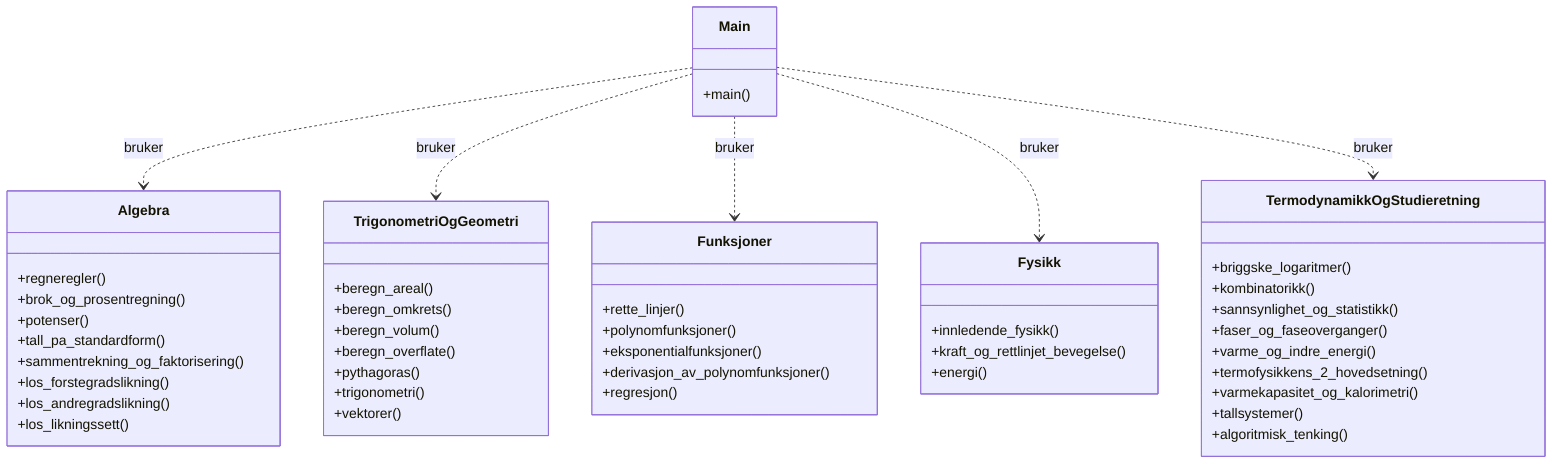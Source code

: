 classDiagram
class Main {
  +main()
}

class Algebra {
  +regneregler()
  +brok_og_prosentregning()
  +potenser()
  +tall_pa_standardform()
  +sammentrekning_og_faktorisering()
  +los_forstegradslikning()
  +los_andregradslikning()
  +los_likningssett()
}

class TrigonometriOgGeometri {
  +beregn_areal()
  +beregn_omkrets()
  +beregn_volum()
  +beregn_overflate()
  +pythagoras()
  +trigonometri()
  +vektorer()
}

class Funksjoner {
  +rette_linjer()
  +polynomfunksjoner()
  +eksponentialfunksjoner()
  +derivasjon_av_polynomfunksjoner()
  +regresjon()
}

class Fysikk {
  +innledende_fysikk()
  +kraft_og_rettlinjet_bevegelse()
  +energi()
}

class TermodynamikkOgStudieretning {
  +briggske_logaritmer()
  +kombinatorikk()
  +sannsynlighet_og_statistikk()
  +faser_og_faseoverganger()
  +varme_og_indre_energi()
  +termofysikkens_2_hovedsetning()
  +varmekapasitet_og_kalorimetri()
  +tallsystemer()
  +algoritmisk_tenking()
}

Main ..> Algebra : bruker
Main ..> TrigonometriOgGeometri : bruker
Main ..> Funksjoner : bruker
Main ..> Fysikk : bruker
Main ..> TermodynamikkOgStudieretning : bruker